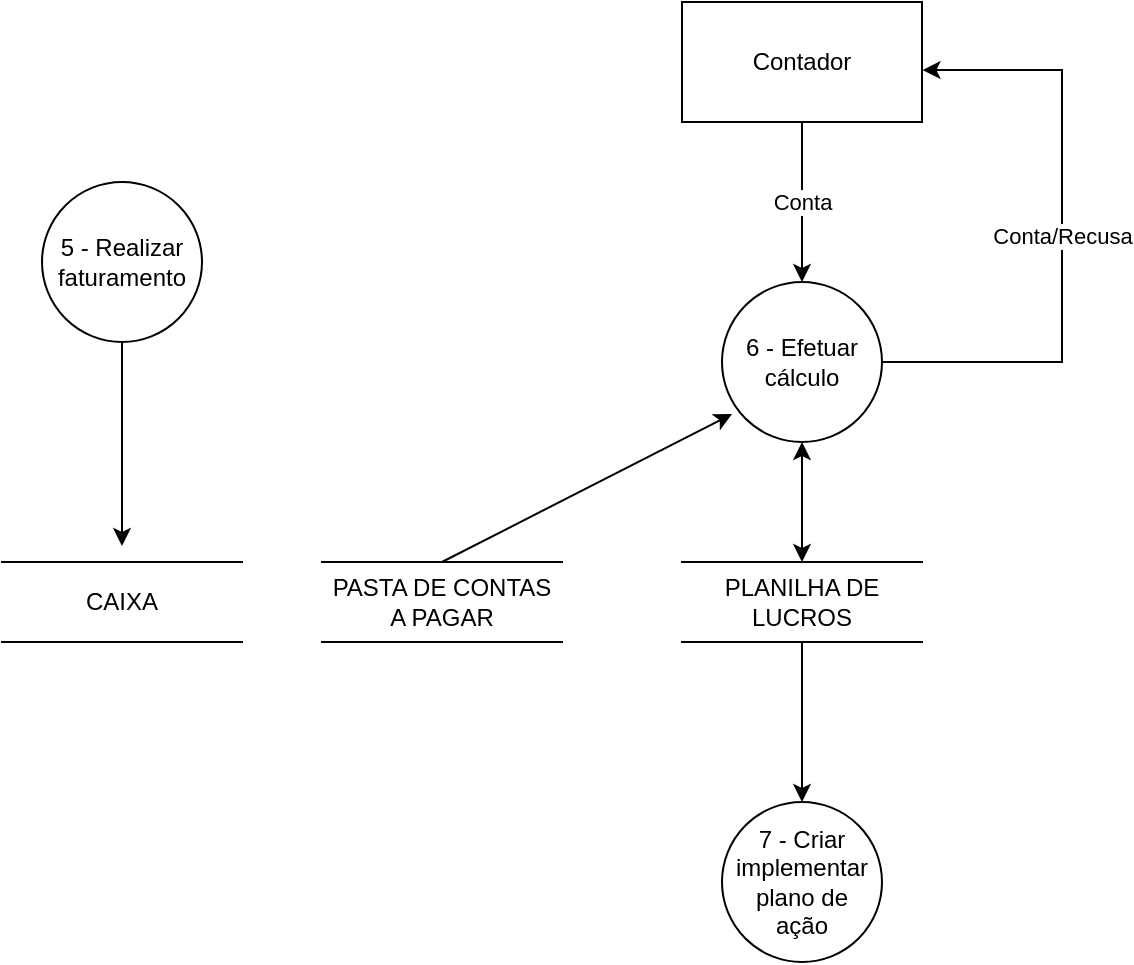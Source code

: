 <mxfile version="13.0.1" type="device"><diagram id="NxDTDA_Q_5NVgHRfjlqg" name="Page-1"><mxGraphModel dx="1108" dy="433" grid="1" gridSize="10" guides="1" tooltips="1" connect="1" arrows="1" fold="1" page="1" pageScale="1" pageWidth="827" pageHeight="1169" math="0" shadow="0"><root><mxCell id="0"/><mxCell id="1" parent="0"/><mxCell id="T6JifwBsUuoG9C3hqHIJ-1" value="Conta" style="edgeStyle=orthogonalEdgeStyle;rounded=0;orthogonalLoop=1;jettySize=auto;html=1;exitX=0.5;exitY=1;exitDx=0;exitDy=0;entryX=0.5;entryY=0;entryDx=0;entryDy=0;startArrow=none;startFill=0;" parent="1" source="T6JifwBsUuoG9C3hqHIJ-2" target="T6JifwBsUuoG9C3hqHIJ-7" edge="1"><mxGeometry relative="1" as="geometry"><Array as="points"><mxPoint x="1010" y="150"/><mxPoint x="1010" y="150"/></Array></mxGeometry></mxCell><mxCell id="T6JifwBsUuoG9C3hqHIJ-2" value="Contador" style="rounded=0;whiteSpace=wrap;html=1;" parent="1" vertex="1"><mxGeometry x="950" y="40" width="120" height="60" as="geometry"/></mxCell><mxCell id="T6JifwBsUuoG9C3hqHIJ-5" style="edgeStyle=orthogonalEdgeStyle;rounded=0;orthogonalLoop=1;jettySize=auto;html=1;exitX=0.5;exitY=0;exitDx=0;exitDy=0;startArrow=classic;startFill=1;entryX=0.5;entryY=1;entryDx=0;entryDy=0;" parent="1" source="T6JifwBsUuoG9C3hqHIJ-11" target="T6JifwBsUuoG9C3hqHIJ-7" edge="1"><mxGeometry relative="1" as="geometry"><mxPoint x="1010" y="310" as="sourcePoint"/></mxGeometry></mxCell><mxCell id="T6JifwBsUuoG9C3hqHIJ-6" value="Conta/Recusa" style="edgeStyle=orthogonalEdgeStyle;rounded=0;orthogonalLoop=1;jettySize=auto;html=1;exitX=1;exitY=0.5;exitDx=0;exitDy=0;startArrow=none;startFill=0;entryX=1.002;entryY=0.567;entryDx=0;entryDy=0;entryPerimeter=0;" parent="1" source="T6JifwBsUuoG9C3hqHIJ-7" target="T6JifwBsUuoG9C3hqHIJ-2" edge="1"><mxGeometry relative="1" as="geometry"><mxPoint x="1130" y="80" as="targetPoint"/><Array as="points"><mxPoint x="1140" y="220"/><mxPoint x="1140" y="74"/></Array></mxGeometry></mxCell><mxCell id="T6JifwBsUuoG9C3hqHIJ-7" value="6 - Efetuar cálculo" style="ellipse;whiteSpace=wrap;html=1;aspect=fixed;" parent="1" vertex="1"><mxGeometry x="970" y="180" width="80" height="80" as="geometry"/></mxCell><mxCell id="T6JifwBsUuoG9C3hqHIJ-8" style="edgeStyle=orthogonalEdgeStyle;rounded=0;orthogonalLoop=1;jettySize=auto;html=1;exitX=0.5;exitY=1;exitDx=0;exitDy=0;entryX=0.5;entryY=0;entryDx=0;entryDy=0;startArrow=none;startFill=0;" parent="1" source="T6JifwBsUuoG9C3hqHIJ-11" target="T6JifwBsUuoG9C3hqHIJ-9" edge="1"><mxGeometry relative="1" as="geometry"/></mxCell><mxCell id="T6JifwBsUuoG9C3hqHIJ-9" value="7 - Criar implementar plano de &lt;br&gt;ação" style="ellipse;whiteSpace=wrap;html=1;aspect=fixed;" parent="1" vertex="1"><mxGeometry x="970" y="440" width="80" height="80" as="geometry"/></mxCell><mxCell id="T6JifwBsUuoG9C3hqHIJ-10" value="PASTA DE CONTAS A PAGAR" style="shape=partialRectangle;whiteSpace=wrap;html=1;left=0;right=0;fillColor=none;" parent="1" vertex="1"><mxGeometry x="770" y="320" width="120" height="40" as="geometry"/></mxCell><mxCell id="T6JifwBsUuoG9C3hqHIJ-11" value="PLANILHA DE LUCROS" style="shape=partialRectangle;whiteSpace=wrap;html=1;left=0;right=0;fillColor=none;" parent="1" vertex="1"><mxGeometry x="950" y="320" width="120" height="40" as="geometry"/></mxCell><mxCell id="T6JifwBsUuoG9C3hqHIJ-12" value="" style="endArrow=classic;html=1;entryX=0.063;entryY=0.825;entryDx=0;entryDy=0;entryPerimeter=0;exitX=0.5;exitY=0;exitDx=0;exitDy=0;" parent="1" source="T6JifwBsUuoG9C3hqHIJ-10" target="T6JifwBsUuoG9C3hqHIJ-7" edge="1"><mxGeometry width="50" height="50" relative="1" as="geometry"><mxPoint x="870" y="340" as="sourcePoint"/><mxPoint x="970" y="250" as="targetPoint"/></mxGeometry></mxCell><mxCell id="T6JifwBsUuoG9C3hqHIJ-13" value="CAIXA" style="shape=partialRectangle;whiteSpace=wrap;html=1;left=0;right=0;fillColor=none;" parent="1" vertex="1"><mxGeometry x="610" y="320" width="120" height="40" as="geometry"/></mxCell><mxCell id="T6JifwBsUuoG9C3hqHIJ-16" style="edgeStyle=orthogonalEdgeStyle;rounded=0;orthogonalLoop=1;jettySize=auto;html=1;exitX=0.5;exitY=1;exitDx=0;exitDy=0;" parent="1" source="T6JifwBsUuoG9C3hqHIJ-15" edge="1"><mxGeometry relative="1" as="geometry"><mxPoint x="670" y="312" as="targetPoint"/></mxGeometry></mxCell><mxCell id="T6JifwBsUuoG9C3hqHIJ-15" value="5 - Realizar faturamento" style="ellipse;whiteSpace=wrap;html=1;aspect=fixed;" parent="1" vertex="1"><mxGeometry x="630" y="130" width="80" height="80" as="geometry"/></mxCell></root></mxGraphModel></diagram></mxfile>